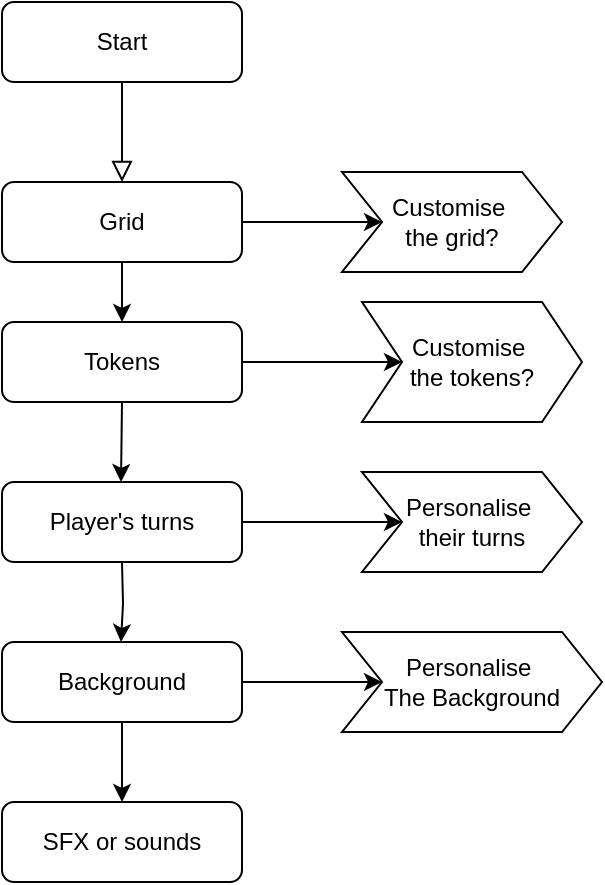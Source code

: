 <mxfile version="24.7.17">
  <diagram id="C5RBs43oDa-KdzZeNtuy" name="Page-1">
    <mxGraphModel dx="954" dy="558" grid="1" gridSize="10" guides="1" tooltips="1" connect="1" arrows="1" fold="1" page="1" pageScale="1" pageWidth="827" pageHeight="1169" math="0" shadow="0">
      <root>
        <mxCell id="WIyWlLk6GJQsqaUBKTNV-0" />
        <mxCell id="WIyWlLk6GJQsqaUBKTNV-1" parent="WIyWlLk6GJQsqaUBKTNV-0" />
        <mxCell id="WIyWlLk6GJQsqaUBKTNV-2" value="" style="rounded=0;html=1;jettySize=auto;orthogonalLoop=1;fontSize=11;endArrow=block;endFill=0;endSize=8;strokeWidth=1;shadow=0;labelBackgroundColor=none;edgeStyle=orthogonalEdgeStyle;" parent="WIyWlLk6GJQsqaUBKTNV-1" source="WIyWlLk6GJQsqaUBKTNV-3" edge="1">
          <mxGeometry relative="1" as="geometry">
            <mxPoint x="220" y="170" as="targetPoint" />
          </mxGeometry>
        </mxCell>
        <mxCell id="WIyWlLk6GJQsqaUBKTNV-3" value="Start" style="rounded=1;whiteSpace=wrap;html=1;fontSize=12;glass=0;strokeWidth=1;shadow=0;" parent="WIyWlLk6GJQsqaUBKTNV-1" vertex="1">
          <mxGeometry x="160" y="80" width="120" height="40" as="geometry" />
        </mxCell>
        <mxCell id="ab2IrAeJsWwV1uNhgxGd-1" style="edgeStyle=orthogonalEdgeStyle;rounded=0;orthogonalLoop=1;jettySize=auto;html=1;" edge="1" parent="WIyWlLk6GJQsqaUBKTNV-1" source="ab2IrAeJsWwV1uNhgxGd-0">
          <mxGeometry relative="1" as="geometry">
            <mxPoint x="220" y="240" as="targetPoint" />
          </mxGeometry>
        </mxCell>
        <mxCell id="ab2IrAeJsWwV1uNhgxGd-12" value="" style="edgeStyle=orthogonalEdgeStyle;rounded=0;orthogonalLoop=1;jettySize=auto;html=1;" edge="1" parent="WIyWlLk6GJQsqaUBKTNV-1" source="ab2IrAeJsWwV1uNhgxGd-0" target="ab2IrAeJsWwV1uNhgxGd-11">
          <mxGeometry relative="1" as="geometry" />
        </mxCell>
        <mxCell id="ab2IrAeJsWwV1uNhgxGd-0" value="Grid" style="rounded=1;whiteSpace=wrap;html=1;fontSize=12;glass=0;strokeWidth=1;shadow=0;" vertex="1" parent="WIyWlLk6GJQsqaUBKTNV-1">
          <mxGeometry x="160" y="170" width="120" height="40" as="geometry" />
        </mxCell>
        <mxCell id="ab2IrAeJsWwV1uNhgxGd-10" value="" style="edgeStyle=orthogonalEdgeStyle;rounded=0;orthogonalLoop=1;jettySize=auto;html=1;" edge="1" parent="WIyWlLk6GJQsqaUBKTNV-1" source="ab2IrAeJsWwV1uNhgxGd-2" target="ab2IrAeJsWwV1uNhgxGd-9">
          <mxGeometry relative="1" as="geometry" />
        </mxCell>
        <mxCell id="ab2IrAeJsWwV1uNhgxGd-2" value="Tokens" style="rounded=1;whiteSpace=wrap;html=1;fontSize=12;glass=0;strokeWidth=1;shadow=0;" vertex="1" parent="WIyWlLk6GJQsqaUBKTNV-1">
          <mxGeometry x="160" y="240" width="120" height="40" as="geometry" />
        </mxCell>
        <mxCell id="ab2IrAeJsWwV1uNhgxGd-14" value="" style="edgeStyle=orthogonalEdgeStyle;rounded=0;orthogonalLoop=1;jettySize=auto;html=1;" edge="1" parent="WIyWlLk6GJQsqaUBKTNV-1" source="ab2IrAeJsWwV1uNhgxGd-3" target="ab2IrAeJsWwV1uNhgxGd-13">
          <mxGeometry relative="1" as="geometry" />
        </mxCell>
        <mxCell id="ab2IrAeJsWwV1uNhgxGd-3" value="Player&#39;s turns" style="rounded=1;whiteSpace=wrap;html=1;fontSize=12;glass=0;strokeWidth=1;shadow=0;" vertex="1" parent="WIyWlLk6GJQsqaUBKTNV-1">
          <mxGeometry x="160" y="320" width="120" height="40" as="geometry" />
        </mxCell>
        <mxCell id="ab2IrAeJsWwV1uNhgxGd-4" style="edgeStyle=orthogonalEdgeStyle;rounded=0;orthogonalLoop=1;jettySize=auto;html=1;exitX=0.5;exitY=1;exitDx=0;exitDy=0;" edge="1" parent="WIyWlLk6GJQsqaUBKTNV-1" source="ab2IrAeJsWwV1uNhgxGd-2">
          <mxGeometry relative="1" as="geometry">
            <mxPoint x="219.5" y="320" as="targetPoint" />
            <mxPoint x="219.5" y="290" as="sourcePoint" />
          </mxGeometry>
        </mxCell>
        <mxCell id="ab2IrAeJsWwV1uNhgxGd-8" value="" style="edgeStyle=orthogonalEdgeStyle;rounded=0;orthogonalLoop=1;jettySize=auto;html=1;" edge="1" parent="WIyWlLk6GJQsqaUBKTNV-1" source="ab2IrAeJsWwV1uNhgxGd-5" target="ab2IrAeJsWwV1uNhgxGd-7">
          <mxGeometry relative="1" as="geometry" />
        </mxCell>
        <mxCell id="ab2IrAeJsWwV1uNhgxGd-16" value="" style="edgeStyle=orthogonalEdgeStyle;rounded=0;orthogonalLoop=1;jettySize=auto;html=1;" edge="1" parent="WIyWlLk6GJQsqaUBKTNV-1" source="ab2IrAeJsWwV1uNhgxGd-5" target="ab2IrAeJsWwV1uNhgxGd-15">
          <mxGeometry relative="1" as="geometry" />
        </mxCell>
        <mxCell id="ab2IrAeJsWwV1uNhgxGd-5" value="Background" style="rounded=1;whiteSpace=wrap;html=1;fontSize=12;glass=0;strokeWidth=1;shadow=0;" vertex="1" parent="WIyWlLk6GJQsqaUBKTNV-1">
          <mxGeometry x="160" y="400" width="120" height="40" as="geometry" />
        </mxCell>
        <mxCell id="ab2IrAeJsWwV1uNhgxGd-6" style="edgeStyle=orthogonalEdgeStyle;rounded=0;orthogonalLoop=1;jettySize=auto;html=1;exitX=0.5;exitY=1;exitDx=0;exitDy=0;" edge="1" parent="WIyWlLk6GJQsqaUBKTNV-1">
          <mxGeometry relative="1" as="geometry">
            <mxPoint x="219.5" y="400" as="targetPoint" />
            <mxPoint x="220" y="360" as="sourcePoint" />
          </mxGeometry>
        </mxCell>
        <mxCell id="ab2IrAeJsWwV1uNhgxGd-7" value="SFX or sounds" style="rounded=1;whiteSpace=wrap;html=1;fontSize=12;glass=0;strokeWidth=1;shadow=0;" vertex="1" parent="WIyWlLk6GJQsqaUBKTNV-1">
          <mxGeometry x="160" y="480" width="120" height="40" as="geometry" />
        </mxCell>
        <mxCell id="ab2IrAeJsWwV1uNhgxGd-9" value="Customise&amp;nbsp;&lt;div&gt;the tokens?&lt;/div&gt;" style="shape=step;perimeter=stepPerimeter;whiteSpace=wrap;html=1;fixedSize=1;" vertex="1" parent="WIyWlLk6GJQsqaUBKTNV-1">
          <mxGeometry x="340" y="230" width="110" height="60" as="geometry" />
        </mxCell>
        <mxCell id="ab2IrAeJsWwV1uNhgxGd-11" value="Customise&amp;nbsp;&lt;div&gt;the grid?&lt;/div&gt;" style="shape=step;perimeter=stepPerimeter;whiteSpace=wrap;html=1;fixedSize=1;" vertex="1" parent="WIyWlLk6GJQsqaUBKTNV-1">
          <mxGeometry x="330" y="165" width="110" height="50" as="geometry" />
        </mxCell>
        <mxCell id="ab2IrAeJsWwV1uNhgxGd-13" value="Personalise&amp;nbsp;&lt;div&gt;their turns&lt;/div&gt;" style="shape=step;perimeter=stepPerimeter;whiteSpace=wrap;html=1;fixedSize=1;" vertex="1" parent="WIyWlLk6GJQsqaUBKTNV-1">
          <mxGeometry x="340" y="315" width="110" height="50" as="geometry" />
        </mxCell>
        <mxCell id="ab2IrAeJsWwV1uNhgxGd-15" value="Personalise&amp;nbsp;&lt;div&gt;The Background&lt;/div&gt;" style="shape=step;perimeter=stepPerimeter;whiteSpace=wrap;html=1;fixedSize=1;" vertex="1" parent="WIyWlLk6GJQsqaUBKTNV-1">
          <mxGeometry x="330" y="395" width="130" height="50" as="geometry" />
        </mxCell>
      </root>
    </mxGraphModel>
  </diagram>
</mxfile>
